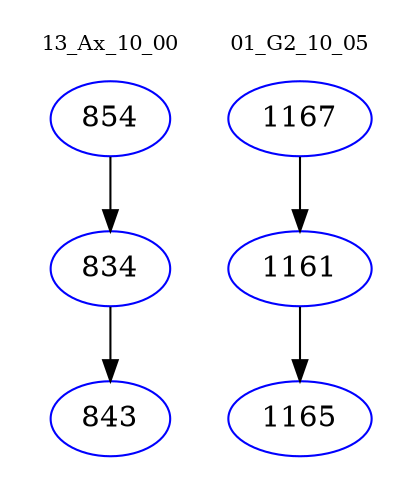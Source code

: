 digraph{
subgraph cluster_0 {
color = white
label = "13_Ax_10_00";
fontsize=10;
T0_854 [label="854", color="blue"]
T0_854 -> T0_834 [color="black"]
T0_834 [label="834", color="blue"]
T0_834 -> T0_843 [color="black"]
T0_843 [label="843", color="blue"]
}
subgraph cluster_1 {
color = white
label = "01_G2_10_05";
fontsize=10;
T1_1167 [label="1167", color="blue"]
T1_1167 -> T1_1161 [color="black"]
T1_1161 [label="1161", color="blue"]
T1_1161 -> T1_1165 [color="black"]
T1_1165 [label="1165", color="blue"]
}
}
